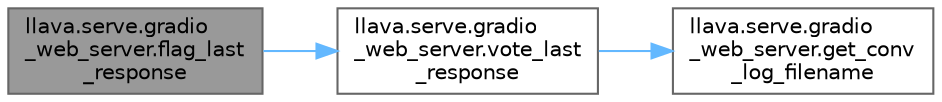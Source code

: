 digraph "llava.serve.gradio_web_server.flag_last_response"
{
 // LATEX_PDF_SIZE
  bgcolor="transparent";
  edge [fontname=Helvetica,fontsize=10,labelfontname=Helvetica,labelfontsize=10];
  node [fontname=Helvetica,fontsize=10,shape=box,height=0.2,width=0.4];
  rankdir="LR";
  Node1 [id="Node000001",label="llava.serve.gradio\l_web_server.flag_last\l_response",height=0.2,width=0.4,color="gray40", fillcolor="grey60", style="filled", fontcolor="black",tooltip=" "];
  Node1 -> Node2 [id="edge3_Node000001_Node000002",color="steelblue1",style="solid",tooltip=" "];
  Node2 [id="Node000002",label="llava.serve.gradio\l_web_server.vote_last\l_response",height=0.2,width=0.4,color="grey40", fillcolor="white", style="filled",URL="$namespacellava_1_1serve_1_1gradio__web__server.html#a859a9f172b39a6097a21be093e3d5550",tooltip=" "];
  Node2 -> Node3 [id="edge4_Node000002_Node000003",color="steelblue1",style="solid",tooltip=" "];
  Node3 [id="Node000003",label="llava.serve.gradio\l_web_server.get_conv\l_log_filename",height=0.2,width=0.4,color="grey40", fillcolor="white", style="filled",URL="$namespacellava_1_1serve_1_1gradio__web__server.html#a051e70056bbe57dbbbf2f75acd022f04",tooltip=" "];
}
